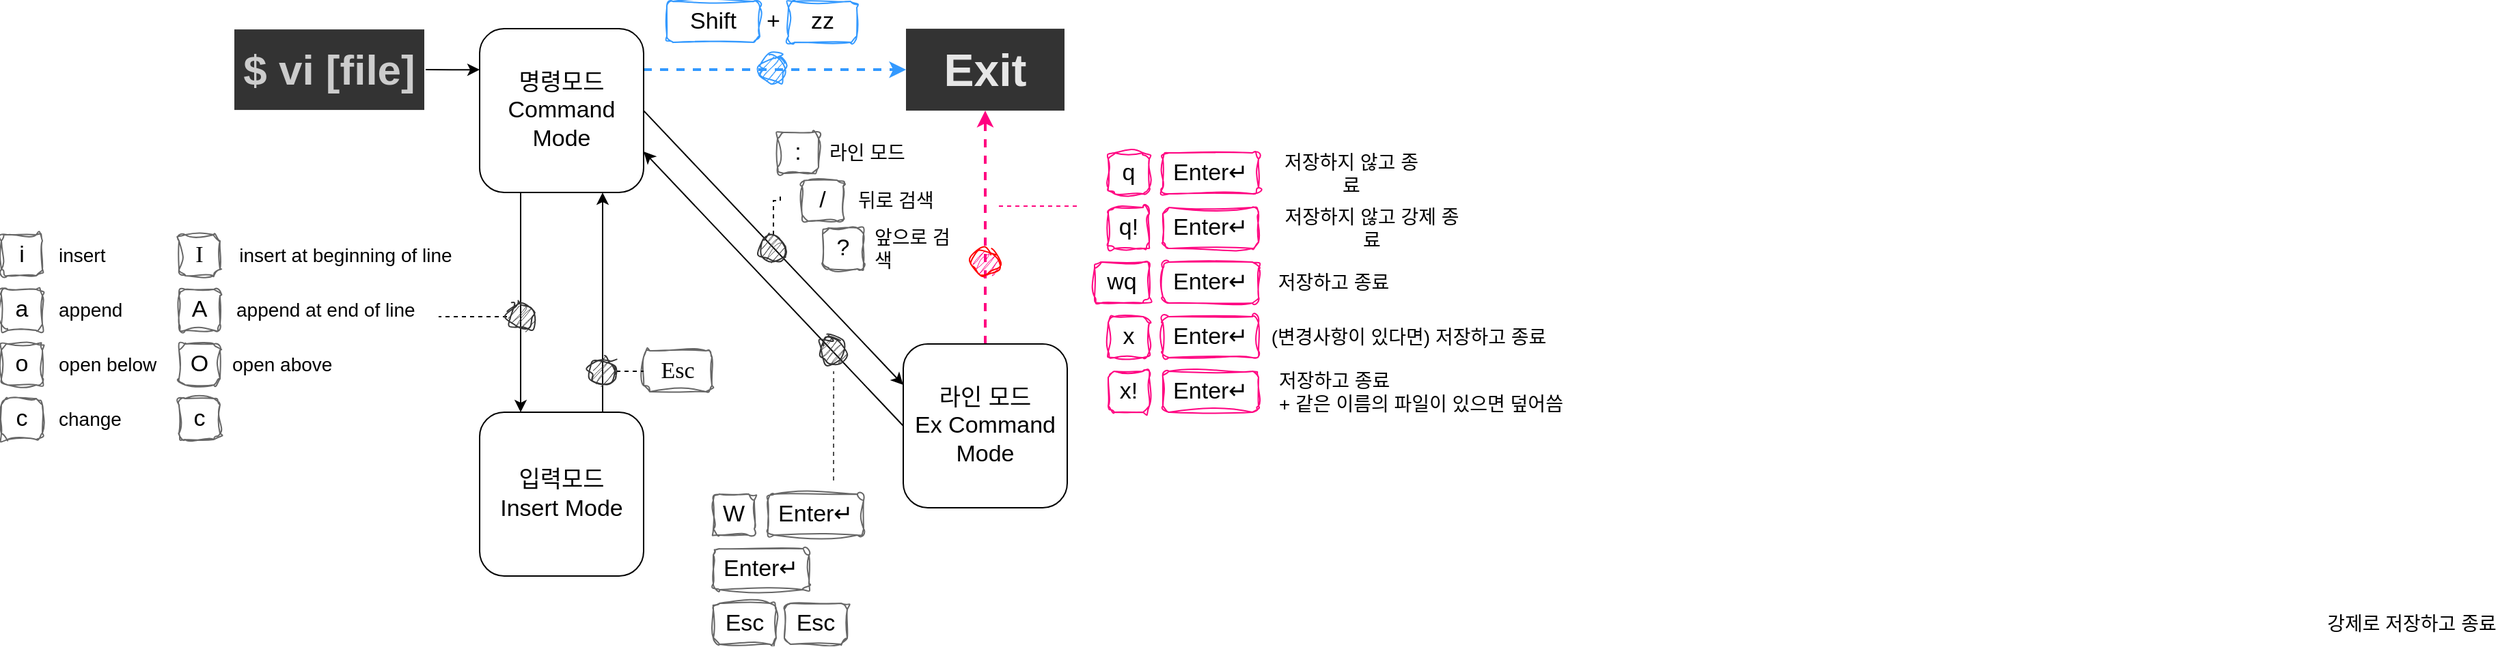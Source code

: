 <mxfile version="24.7.17">
  <diagram name="페이지-1" id="JVcatMTU0o09BLVyRSA2">
    <mxGraphModel dx="1811" dy="718" grid="1" gridSize="10" guides="1" tooltips="1" connect="1" arrows="1" fold="1" page="1" pageScale="1" pageWidth="827" pageHeight="1169" math="0" shadow="0">
      <root>
        <mxCell id="0" />
        <mxCell id="1" parent="0" />
        <mxCell id="bQGfLzd38cf1VY2kz6z3-74" style="edgeStyle=orthogonalEdgeStyle;rounded=0;orthogonalLoop=1;jettySize=auto;html=1;exitX=0.5;exitY=0;exitDx=0;exitDy=0;entryX=0.5;entryY=1;entryDx=0;entryDy=0;fillColor=#d80073;strokeColor=#FF0080;dashed=1;strokeWidth=2;" parent="1" source="bQGfLzd38cf1VY2kz6z3-5" target="bQGfLzd38cf1VY2kz6z3-8" edge="1">
          <mxGeometry relative="1" as="geometry" />
        </mxCell>
        <mxCell id="bQGfLzd38cf1VY2kz6z3-13" style="rounded=0;orthogonalLoop=1;jettySize=auto;html=1;exitX=0.25;exitY=1;exitDx=0;exitDy=0;entryX=0.25;entryY=0;entryDx=0;entryDy=0;" parent="1" source="bQGfLzd38cf1VY2kz6z3-3" target="bQGfLzd38cf1VY2kz6z3-4" edge="1">
          <mxGeometry relative="1" as="geometry">
            <Array as="points" />
          </mxGeometry>
        </mxCell>
        <mxCell id="bQGfLzd38cf1VY2kz6z3-16" style="rounded=0;orthogonalLoop=1;jettySize=auto;html=1;exitX=1;exitY=0.5;exitDx=0;exitDy=0;entryX=0;entryY=0.25;entryDx=0;entryDy=0;" parent="1" source="bQGfLzd38cf1VY2kz6z3-3" target="bQGfLzd38cf1VY2kz6z3-5" edge="1">
          <mxGeometry relative="1" as="geometry" />
        </mxCell>
        <mxCell id="bQGfLzd38cf1VY2kz6z3-21" style="rounded=0;orthogonalLoop=1;jettySize=auto;html=1;exitX=1;exitY=0.25;exitDx=0;exitDy=0;entryX=0;entryY=0.5;entryDx=0;entryDy=0;dashed=1;fillColor=#60a917;strokeColor=#3399FF;strokeWidth=2;edgeStyle=orthogonalEdgeStyle;" parent="1" source="bQGfLzd38cf1VY2kz6z3-3" target="bQGfLzd38cf1VY2kz6z3-8" edge="1">
          <mxGeometry relative="1" as="geometry" />
        </mxCell>
        <mxCell id="bQGfLzd38cf1VY2kz6z3-3" value="&lt;font style=&quot;font-size: 17px;&quot;&gt;명령모드&lt;/font&gt;&lt;div&gt;&lt;span style=&quot;font-size: 17px;&quot;&gt;Command Mode&lt;/span&gt;&lt;/div&gt;" style="rounded=1;whiteSpace=wrap;html=1;" parent="1" vertex="1">
          <mxGeometry x="200" y="119.05" width="120" height="120" as="geometry" />
        </mxCell>
        <mxCell id="bQGfLzd38cf1VY2kz6z3-15" style="rounded=0;orthogonalLoop=1;jettySize=auto;html=1;exitX=0.75;exitY=0;exitDx=0;exitDy=0;entryX=0.75;entryY=1;entryDx=0;entryDy=0;" parent="1" source="bQGfLzd38cf1VY2kz6z3-4" target="bQGfLzd38cf1VY2kz6z3-3" edge="1">
          <mxGeometry relative="1" as="geometry">
            <Array as="points" />
          </mxGeometry>
        </mxCell>
        <mxCell id="bQGfLzd38cf1VY2kz6z3-4" value="&lt;font style=&quot;font-size: 17px;&quot;&gt;입력모드&lt;/font&gt;&lt;div&gt;&lt;font style=&quot;font-size: 17px;&quot;&gt;Insert Mode&lt;/font&gt;&lt;/div&gt;" style="rounded=1;whiteSpace=wrap;html=1;" parent="1" vertex="1">
          <mxGeometry x="200" y="400" width="120" height="120" as="geometry" />
        </mxCell>
        <mxCell id="bQGfLzd38cf1VY2kz6z3-18" style="rounded=0;orthogonalLoop=1;jettySize=auto;html=1;exitX=0;exitY=0.5;exitDx=0;exitDy=0;entryX=1;entryY=0.75;entryDx=0;entryDy=0;" parent="1" source="bQGfLzd38cf1VY2kz6z3-5" target="bQGfLzd38cf1VY2kz6z3-3" edge="1">
          <mxGeometry relative="1" as="geometry" />
        </mxCell>
        <mxCell id="bQGfLzd38cf1VY2kz6z3-5" value="&lt;span style=&quot;font-size: 17px;&quot;&gt;라인 모드&lt;/span&gt;&lt;div&gt;&lt;span style=&quot;font-size: 17px;&quot;&gt;Ex Command Mode&lt;/span&gt;&lt;/div&gt;" style="rounded=1;whiteSpace=wrap;html=1;" parent="1" vertex="1">
          <mxGeometry x="510" y="350" width="120" height="120" as="geometry" />
        </mxCell>
        <mxCell id="bQGfLzd38cf1VY2kz6z3-8" value="&lt;font style=&quot;font-size: 33px;&quot;&gt;&lt;b&gt;Exit&lt;/b&gt;&lt;/font&gt;" style="text;strokeColor=none;align=center;fillColor=#333333;html=1;verticalAlign=middle;whiteSpace=wrap;rounded=0;fontColor=#E6E6E6;" parent="1" vertex="1">
          <mxGeometry x="512" y="119.05" width="116" height="60" as="geometry" />
        </mxCell>
        <mxCell id="bQGfLzd38cf1VY2kz6z3-72" style="edgeStyle=orthogonalEdgeStyle;rounded=0;orthogonalLoop=1;jettySize=auto;html=1;exitX=1;exitY=0.5;exitDx=0;exitDy=0;entryX=0;entryY=0.25;entryDx=0;entryDy=0;" parent="1" source="bQGfLzd38cf1VY2kz6z3-22" target="bQGfLzd38cf1VY2kz6z3-3" edge="1">
          <mxGeometry relative="1" as="geometry" />
        </mxCell>
        <mxCell id="bQGfLzd38cf1VY2kz6z3-22" value="&lt;font size=&quot;1&quot; style=&quot;&quot;&gt;&lt;b style=&quot;font-size: 31px;&quot;&gt;$ vi [file]&lt;/b&gt;&lt;/font&gt;" style="text;strokeColor=#FFFFFF;align=center;fillColor=#333333;html=1;verticalAlign=middle;whiteSpace=wrap;rounded=0;fontColor=#CCCCCC;" parent="1" vertex="1">
          <mxGeometry x="20" y="119.05" width="140" height="60" as="geometry" />
        </mxCell>
        <mxCell id="bQGfLzd38cf1VY2kz6z3-25" value="&lt;span style=&quot;font-size: 17px;&quot;&gt;Enter↵&lt;/span&gt;" style="rounded=1;whiteSpace=wrap;html=1;strokeColor=#FF0080;glass=0;shadow=0;sketch=1;curveFitting=1;jiggle=2;" parent="1" vertex="1">
          <mxGeometry x="700" y="210" width="70" height="30" as="geometry" />
        </mxCell>
        <mxCell id="bQGfLzd38cf1VY2kz6z3-26" value="&lt;span style=&quot;font-size: 17px;&quot;&gt;q&lt;/span&gt;" style="rounded=1;whiteSpace=wrap;html=1;strokeColor=#FF0080;shadow=0;sketch=1;curveFitting=1;jiggle=2;" parent="1" vertex="1">
          <mxGeometry x="660" y="210" width="30" height="30" as="geometry" />
        </mxCell>
        <mxCell id="bQGfLzd38cf1VY2kz6z3-27" value="&lt;span style=&quot;font-size: 17px;&quot;&gt;Enter↵&lt;/span&gt;" style="rounded=1;whiteSpace=wrap;html=1;strokeColor=#FF0080;shadow=0;sketch=1;curveFitting=1;jiggle=2;" parent="1" vertex="1">
          <mxGeometry x="700" y="250" width="70" height="30" as="geometry" />
        </mxCell>
        <mxCell id="bQGfLzd38cf1VY2kz6z3-28" value="&lt;span style=&quot;font-size: 17px;&quot;&gt;q!&lt;/span&gt;" style="rounded=1;whiteSpace=wrap;html=1;strokeColor=#FF0080;shadow=0;sketch=1;curveFitting=1;jiggle=2;" parent="1" vertex="1">
          <mxGeometry x="660" y="250" width="30" height="30" as="geometry" />
        </mxCell>
        <mxCell id="bQGfLzd38cf1VY2kz6z3-29" value="&lt;span style=&quot;font-size: 17px;&quot;&gt;Enter↵&lt;/span&gt;" style="rounded=1;whiteSpace=wrap;html=1;strokeColor=#FF0080;shadow=0;sketch=1;curveFitting=1;jiggle=2;" parent="1" vertex="1">
          <mxGeometry x="700" y="290" width="70" height="30" as="geometry" />
        </mxCell>
        <mxCell id="bQGfLzd38cf1VY2kz6z3-30" value="&lt;span style=&quot;font-size: 17px;&quot;&gt;wq&lt;/span&gt;" style="rounded=1;whiteSpace=wrap;html=1;strokeColor=#FF0080;shadow=0;sketch=1;curveFitting=1;jiggle=2;" parent="1" vertex="1">
          <mxGeometry x="650" y="290" width="40" height="30" as="geometry" />
        </mxCell>
        <mxCell id="bQGfLzd38cf1VY2kz6z3-31" value="&lt;span style=&quot;font-size: 17px;&quot;&gt;Enter↵&lt;/span&gt;" style="rounded=1;whiteSpace=wrap;html=1;strokeColor=#FF0080;shadow=0;sketch=1;curveFitting=1;jiggle=2;" parent="1" vertex="1">
          <mxGeometry x="700" y="330" width="70" height="30" as="geometry" />
        </mxCell>
        <mxCell id="bQGfLzd38cf1VY2kz6z3-32" value="&lt;span style=&quot;font-size: 17px;&quot;&gt;x&lt;/span&gt;" style="rounded=1;whiteSpace=wrap;html=1;strokeColor=#FF0080;shadow=0;sketch=1;curveFitting=1;jiggle=2;" parent="1" vertex="1">
          <mxGeometry x="660" y="330" width="30" height="30" as="geometry" />
        </mxCell>
        <mxCell id="bQGfLzd38cf1VY2kz6z3-33" value="&lt;font style=&quot;font-size: 14px;&quot;&gt;저장하지 않고 종료&lt;/font&gt;" style="rounded=1;whiteSpace=wrap;html=1;strokeColor=none;fillColor=none;" parent="1" vertex="1">
          <mxGeometry x="782.5" y="210" width="110" height="30" as="geometry" />
        </mxCell>
        <mxCell id="bQGfLzd38cf1VY2kz6z3-34" value="&lt;font style=&quot;font-size: 14px;&quot;&gt;저장하지 않고 강제 종료&lt;/font&gt;" style="rounded=1;whiteSpace=wrap;html=1;strokeColor=none;fillColor=none;" parent="1" vertex="1">
          <mxGeometry x="782.5" y="250" width="140" height="30" as="geometry" />
        </mxCell>
        <mxCell id="bQGfLzd38cf1VY2kz6z3-35" value="&lt;span style=&quot;font-size: 14px;&quot;&gt;저장하고 종료&lt;/span&gt;" style="rounded=1;whiteSpace=wrap;html=1;strokeColor=none;fillColor=none;" parent="1" vertex="1">
          <mxGeometry x="770" y="290" width="110" height="30" as="geometry" />
        </mxCell>
        <mxCell id="bQGfLzd38cf1VY2kz6z3-36" value="&lt;span style=&quot;font-size: 14px;&quot;&gt;강제로 저장하고 종료&lt;/span&gt;" style="rounded=1;whiteSpace=wrap;html=1;strokeColor=none;fillColor=none;" parent="1" vertex="1">
          <mxGeometry x="1550" y="540" width="127.5" height="30" as="geometry" />
        </mxCell>
        <mxCell id="bQGfLzd38cf1VY2kz6z3-37" value="&lt;span style=&quot;font-size: 17px;&quot;&gt;zz&lt;/span&gt;" style="rounded=1;whiteSpace=wrap;html=1;strokeColor=#3399FF;shadow=0;sketch=1;curveFitting=1;jiggle=2;" parent="1" vertex="1">
          <mxGeometry x="426" y="99.05" width="50" height="30" as="geometry" />
        </mxCell>
        <mxCell id="bQGfLzd38cf1VY2kz6z3-39" value="&lt;span style=&quot;font-size: 17px;&quot;&gt;i&lt;/span&gt;" style="rounded=1;whiteSpace=wrap;html=1;strokeColor=#666666;shadow=0;sketch=1;curveFitting=1;jiggle=2;" parent="1" vertex="1">
          <mxGeometry x="-150" y="270" width="30" height="30" as="geometry" />
        </mxCell>
        <mxCell id="bQGfLzd38cf1VY2kz6z3-40" value="&lt;span style=&quot;font-size: 17px;&quot;&gt;a&lt;/span&gt;" style="rounded=1;whiteSpace=wrap;html=1;strokeColor=#666666;shadow=0;sketch=1;curveFitting=1;jiggle=2;" parent="1" vertex="1">
          <mxGeometry x="-150" y="310" width="30" height="30" as="geometry" />
        </mxCell>
        <mxCell id="bQGfLzd38cf1VY2kz6z3-41" value="&lt;span style=&quot;font-size: 17px;&quot;&gt;o&lt;/span&gt;" style="rounded=1;whiteSpace=wrap;html=1;strokeColor=#666666;shadow=0;sketch=1;curveFitting=1;jiggle=2;" parent="1" vertex="1">
          <mxGeometry x="-150" y="350" width="30" height="30" as="geometry" />
        </mxCell>
        <mxCell id="bQGfLzd38cf1VY2kz6z3-42" value="&lt;span style=&quot;font-size: 17px;&quot;&gt;c&lt;/span&gt;" style="rounded=1;whiteSpace=wrap;html=1;strokeColor=#666666;shadow=0;sketch=1;curveFitting=1;jiggle=2;" parent="1" vertex="1">
          <mxGeometry x="-150" y="390" width="30" height="30" as="geometry" />
        </mxCell>
        <mxCell id="bQGfLzd38cf1VY2kz6z3-43" value="&lt;span style=&quot;font-size: 17px;&quot;&gt;&lt;font face=&quot;Tahoma&quot;&gt;I&lt;/font&gt;&lt;/span&gt;" style="rounded=1;whiteSpace=wrap;html=1;strokeColor=#666666;shadow=0;sketch=1;curveFitting=1;jiggle=2;" parent="1" vertex="1">
          <mxGeometry x="-20" y="270" width="30" height="30" as="geometry" />
        </mxCell>
        <mxCell id="bQGfLzd38cf1VY2kz6z3-44" value="&lt;span style=&quot;font-size: 17px;&quot;&gt;A&lt;/span&gt;" style="rounded=1;whiteSpace=wrap;html=1;strokeColor=#666666;shadow=0;sketch=1;curveFitting=1;jiggle=2;" parent="1" vertex="1">
          <mxGeometry x="-20" y="310" width="30" height="30" as="geometry" />
        </mxCell>
        <mxCell id="bQGfLzd38cf1VY2kz6z3-45" value="&lt;span style=&quot;font-size: 17px;&quot;&gt;O&lt;/span&gt;" style="rounded=1;whiteSpace=wrap;html=1;strokeColor=#666666;shadow=0;sketch=1;curveFitting=1;jiggle=2;" parent="1" vertex="1">
          <mxGeometry x="-20" y="350" width="30" height="30" as="geometry" />
        </mxCell>
        <mxCell id="bQGfLzd38cf1VY2kz6z3-46" value="&lt;span style=&quot;font-size: 17px;&quot;&gt;c&lt;/span&gt;" style="rounded=1;whiteSpace=wrap;html=1;strokeColor=#666666;shadow=0;sketch=1;curveFitting=1;jiggle=2;" parent="1" vertex="1">
          <mxGeometry x="-20" y="390" width="30" height="30" as="geometry" />
        </mxCell>
        <mxCell id="bQGfLzd38cf1VY2kz6z3-47" value="&lt;font style=&quot;font-size: 14px;&quot;&gt;insert&lt;/font&gt;" style="rounded=1;whiteSpace=wrap;html=1;strokeColor=none;fillColor=none;align=left;" parent="1" vertex="1">
          <mxGeometry x="-110" y="270" width="50" height="30" as="geometry" />
        </mxCell>
        <mxCell id="bQGfLzd38cf1VY2kz6z3-48" value="&lt;span style=&quot;font-size: 14px;&quot;&gt;append&lt;/span&gt;" style="rounded=1;whiteSpace=wrap;html=1;strokeColor=none;fillColor=none;align=left;" parent="1" vertex="1">
          <mxGeometry x="-110" y="310" width="50" height="30" as="geometry" />
        </mxCell>
        <mxCell id="bQGfLzd38cf1VY2kz6z3-49" value="&lt;span style=&quot;font-size: 14px;&quot;&gt;open below&lt;/span&gt;" style="rounded=1;whiteSpace=wrap;html=1;strokeColor=none;fillColor=none;align=left;" parent="1" vertex="1">
          <mxGeometry x="-110" y="350" width="80" height="30" as="geometry" />
        </mxCell>
        <mxCell id="bQGfLzd38cf1VY2kz6z3-50" value="&lt;span style=&quot;font-size: 14px;&quot;&gt;change&lt;/span&gt;" style="rounded=1;whiteSpace=wrap;html=1;strokeColor=none;fillColor=none;align=left;" parent="1" vertex="1">
          <mxGeometry x="-110" y="390" width="50" height="30" as="geometry" />
        </mxCell>
        <mxCell id="bQGfLzd38cf1VY2kz6z3-51" value="&lt;span style=&quot;font-size: 14px;&quot;&gt;insert at beginning of line&lt;/span&gt;" style="rounded=1;whiteSpace=wrap;html=1;strokeColor=none;fillColor=none;" parent="1" vertex="1">
          <mxGeometry x="17" y="270" width="170" height="30" as="geometry" />
        </mxCell>
        <mxCell id="bQGfLzd38cf1VY2kz6z3-52" value="&lt;span style=&quot;font-size: 14px;&quot;&gt;append at end of line&lt;/span&gt;" style="rounded=1;whiteSpace=wrap;html=1;strokeColor=none;fillColor=none;align=left;" parent="1" vertex="1">
          <mxGeometry x="20" y="310" width="140" height="30" as="geometry" />
        </mxCell>
        <mxCell id="bQGfLzd38cf1VY2kz6z3-53" value="&lt;span style=&quot;font-size: 14px;&quot;&gt;open above&lt;/span&gt;" style="rounded=1;whiteSpace=wrap;html=1;strokeColor=none;fillColor=none;align=left;" parent="1" vertex="1">
          <mxGeometry x="17" y="350" width="150" height="30" as="geometry" />
        </mxCell>
        <mxCell id="bQGfLzd38cf1VY2kz6z3-54" value="&lt;span style=&quot;font-size: 17px;&quot;&gt;&lt;font face=&quot;Tahoma&quot;&gt;Esc&lt;/font&gt;&lt;/span&gt;" style="rounded=1;whiteSpace=wrap;html=1;strokeColor=#666666;shadow=0;sketch=1;curveFitting=1;jiggle=2;" parent="1" vertex="1">
          <mxGeometry x="320" y="355" width="50" height="30" as="geometry" />
        </mxCell>
        <mxCell id="bQGfLzd38cf1VY2kz6z3-61" style="edgeStyle=orthogonalEdgeStyle;rounded=0;orthogonalLoop=1;jettySize=auto;html=1;exitX=1;exitY=0.5;exitDx=0;exitDy=0;fillColor=#d80073;strokeColor=#FF0080;endArrow=none;endFill=0;dashed=1;" parent="1" edge="1">
          <mxGeometry relative="1" as="geometry">
            <mxPoint x="640" y="249.05" as="targetPoint" />
            <mxPoint x="580.0" y="249.05" as="sourcePoint" />
          </mxGeometry>
        </mxCell>
        <mxCell id="bQGfLzd38cf1VY2kz6z3-62" value="&lt;span style=&quot;font-size: 17px;&quot;&gt;Enter↵&lt;/span&gt;" style="rounded=1;whiteSpace=wrap;html=1;strokeColor=#FF0080;shadow=0;sketch=1;curveFitting=1;jiggle=2;" parent="1" vertex="1">
          <mxGeometry x="700" y="370" width="70" height="30" as="geometry" />
        </mxCell>
        <mxCell id="bQGfLzd38cf1VY2kz6z3-63" value="&lt;span style=&quot;font-size: 17px;&quot;&gt;x!&lt;/span&gt;" style="rounded=1;whiteSpace=wrap;html=1;strokeColor=#FF0080;shadow=0;sketch=1;curveFitting=1;jiggle=2;" parent="1" vertex="1">
          <mxGeometry x="660" y="370" width="30" height="30" as="geometry" />
        </mxCell>
        <mxCell id="bQGfLzd38cf1VY2kz6z3-64" value="&lt;span style=&quot;font-size: 14px;&quot;&gt;(변경사항이 있다면) 저장하고 종료&lt;/span&gt;" style="rounded=1;whiteSpace=wrap;html=1;strokeColor=none;fillColor=none;" parent="1" vertex="1">
          <mxGeometry x="770" y="330" width="220" height="30" as="geometry" />
        </mxCell>
        <mxCell id="bQGfLzd38cf1VY2kz6z3-65" value="&lt;span style=&quot;font-size: 14px;&quot;&gt;저장하고 종료&lt;/span&gt;&lt;div&gt;&lt;span style=&quot;font-size: 14px;&quot;&gt;+ 같은 이름의 파일이 있으면 덮어씀&lt;/span&gt;&lt;/div&gt;" style="rounded=1;whiteSpace=wrap;html=1;strokeColor=none;fillColor=none;align=left;" parent="1" vertex="1">
          <mxGeometry x="782.5" y="370" width="220" height="30" as="geometry" />
        </mxCell>
        <mxCell id="bQGfLzd38cf1VY2kz6z3-67" style="edgeStyle=orthogonalEdgeStyle;rounded=0;orthogonalLoop=1;jettySize=auto;html=1;endArrow=none;endFill=0;dashed=1;" parent="1" source="bQGfLzd38cf1VY2kz6z3-66" edge="1">
          <mxGeometry relative="1" as="geometry">
            <mxPoint x="170" y="330" as="targetPoint" />
          </mxGeometry>
        </mxCell>
        <mxCell id="bQGfLzd38cf1VY2kz6z3-66" value="" style="ellipse;whiteSpace=wrap;html=1;aspect=fixed;sketch=1;curveFitting=1;jiggle=2;fillColor=#4D4D4D;strokeColor=#333333;" parent="1" vertex="1">
          <mxGeometry x="220" y="320" width="20" height="20" as="geometry" />
        </mxCell>
        <mxCell id="bQGfLzd38cf1VY2kz6z3-70" style="edgeStyle=orthogonalEdgeStyle;rounded=0;orthogonalLoop=1;jettySize=auto;html=1;exitX=1;exitY=0.5;exitDx=0;exitDy=0;entryX=0;entryY=0.5;entryDx=0;entryDy=0;dashed=1;endArrow=none;endFill=0;" parent="1" source="bQGfLzd38cf1VY2kz6z3-68" target="bQGfLzd38cf1VY2kz6z3-54" edge="1">
          <mxGeometry relative="1" as="geometry" />
        </mxCell>
        <mxCell id="bQGfLzd38cf1VY2kz6z3-68" value="" style="ellipse;whiteSpace=wrap;html=1;aspect=fixed;sketch=1;curveFitting=1;jiggle=2;fillColor=#4D4D4D;strokeColor=#333333;" parent="1" vertex="1">
          <mxGeometry x="280" y="360" width="20" height="20" as="geometry" />
        </mxCell>
        <mxCell id="bQGfLzd38cf1VY2kz6z3-57" value="" style="ellipse;whiteSpace=wrap;html=1;aspect=fixed;sketch=1;curveFitting=1;jiggle=2;fillColor=#FF0080;strokeColor=#FF0000;" parent="1" vertex="1">
          <mxGeometry x="560" y="280" width="20" height="20" as="geometry" />
        </mxCell>
        <mxCell id="bQGfLzd38cf1VY2kz6z3-75" value="" style="ellipse;whiteSpace=wrap;html=1;aspect=fixed;sketch=1;curveFitting=1;jiggle=2;fillColor=#3399FF;strokeColor=#3399FF;" parent="1" vertex="1">
          <mxGeometry x="405" y="139.05" width="20" height="20" as="geometry" />
        </mxCell>
        <mxCell id="bQGfLzd38cf1VY2kz6z3-76" value="&lt;span style=&quot;font-size: 17px;&quot;&gt;Enter↵&lt;/span&gt;" style="rounded=1;whiteSpace=wrap;html=1;strokeColor=#666666;glass=0;shadow=0;sketch=1;curveFitting=1;jiggle=2;" parent="1" vertex="1">
          <mxGeometry x="411" y="460" width="70" height="30" as="geometry" />
        </mxCell>
        <mxCell id="bQGfLzd38cf1VY2kz6z3-77" value="&lt;span style=&quot;font-size: 17px;&quot;&gt;W&lt;/span&gt;" style="rounded=1;whiteSpace=wrap;html=1;strokeColor=#666666;shadow=0;sketch=1;curveFitting=1;jiggle=2;" parent="1" vertex="1">
          <mxGeometry x="371" y="460" width="30" height="30" as="geometry" />
        </mxCell>
        <mxCell id="bQGfLzd38cf1VY2kz6z3-78" value="&lt;span style=&quot;font-size: 17px;&quot;&gt;Enter↵&lt;/span&gt;" style="rounded=1;whiteSpace=wrap;html=1;strokeColor=#666666;glass=0;shadow=0;sketch=1;curveFitting=1;jiggle=2;" parent="1" vertex="1">
          <mxGeometry x="371" y="500" width="70" height="30" as="geometry" />
        </mxCell>
        <mxCell id="bQGfLzd38cf1VY2kz6z3-79" value="&lt;span style=&quot;font-size: 17px;&quot;&gt;Esc&lt;/span&gt;" style="rounded=1;whiteSpace=wrap;html=1;strokeColor=#666666;glass=0;shadow=0;sketch=1;curveFitting=1;jiggle=2;" parent="1" vertex="1">
          <mxGeometry x="371" y="540" width="46" height="30" as="geometry" />
        </mxCell>
        <mxCell id="bQGfLzd38cf1VY2kz6z3-80" value="&lt;span style=&quot;font-size: 17px;&quot;&gt;Esc&lt;/span&gt;" style="rounded=1;whiteSpace=wrap;html=1;strokeColor=#666666;glass=0;shadow=0;sketch=1;curveFitting=1;jiggle=2;" parent="1" vertex="1">
          <mxGeometry x="423" y="540" width="46" height="30" as="geometry" />
        </mxCell>
        <mxCell id="bQGfLzd38cf1VY2kz6z3-81" value="" style="endArrow=none;html=1;rounded=0;strokeWidth=1;dashed=1;strokeColor=#4D4D4D;" parent="1" edge="1">
          <mxGeometry width="50" height="50" relative="1" as="geometry">
            <mxPoint x="459" y="450" as="sourcePoint" />
            <mxPoint x="459.05" y="370" as="targetPoint" />
          </mxGeometry>
        </mxCell>
        <mxCell id="bQGfLzd38cf1VY2kz6z3-82" value="" style="ellipse;whiteSpace=wrap;html=1;aspect=fixed;sketch=1;curveFitting=1;jiggle=2;fillColor=#4D4D4D;strokeColor=#333333;" parent="1" vertex="1">
          <mxGeometry x="448" y="345" width="20" height="20" as="geometry" />
        </mxCell>
        <mxCell id="bQGfLzd38cf1VY2kz6z3-89" style="edgeStyle=orthogonalEdgeStyle;rounded=0;orthogonalLoop=1;jettySize=auto;html=1;exitX=0.5;exitY=0;exitDx=0;exitDy=0;endArrow=none;endFill=0;dashed=1;" parent="1" source="bQGfLzd38cf1VY2kz6z3-83" edge="1">
          <mxGeometry relative="1" as="geometry">
            <mxPoint x="420" y="240" as="targetPoint" />
            <Array as="points">
              <mxPoint x="415" y="245" />
            </Array>
          </mxGeometry>
        </mxCell>
        <mxCell id="bQGfLzd38cf1VY2kz6z3-83" value="" style="ellipse;whiteSpace=wrap;html=1;aspect=fixed;sketch=1;curveFitting=1;jiggle=2;fillColor=#4D4D4D;strokeColor=#333333;" parent="1" vertex="1">
          <mxGeometry x="405" y="270" width="20" height="20" as="geometry" />
        </mxCell>
        <mxCell id="bQGfLzd38cf1VY2kz6z3-84" value="&lt;span style=&quot;font-size: 17px;&quot;&gt;:&lt;/span&gt;" style="rounded=1;whiteSpace=wrap;html=1;strokeColor=#666666;shadow=0;sketch=1;curveFitting=1;jiggle=2;" parent="1" vertex="1">
          <mxGeometry x="418" y="195" width="30" height="30" as="geometry" />
        </mxCell>
        <mxCell id="bQGfLzd38cf1VY2kz6z3-85" value="&lt;span style=&quot;font-size: 17px;&quot;&gt;/&lt;/span&gt;" style="rounded=1;whiteSpace=wrap;html=1;strokeColor=#666666;shadow=0;sketch=1;curveFitting=1;jiggle=2;" parent="1" vertex="1">
          <mxGeometry x="436" y="230" width="30" height="30" as="geometry" />
        </mxCell>
        <mxCell id="bQGfLzd38cf1VY2kz6z3-86" value="&lt;span style=&quot;font-size: 17px;&quot;&gt;?&lt;/span&gt;" style="rounded=1;whiteSpace=wrap;html=1;strokeColor=#666666;shadow=0;sketch=1;curveFitting=1;jiggle=2;" parent="1" vertex="1">
          <mxGeometry x="451" y="265" width="30" height="30" as="geometry" />
        </mxCell>
        <mxCell id="bQGfLzd38cf1VY2kz6z3-87" value="&lt;span style=&quot;font-size: 14px;&quot;&gt;뒤로 검색&lt;/span&gt;" style="rounded=1;whiteSpace=wrap;html=1;strokeColor=none;fillColor=none;align=left;" parent="1" vertex="1">
          <mxGeometry x="475" y="230" width="60" height="30" as="geometry" />
        </mxCell>
        <mxCell id="bQGfLzd38cf1VY2kz6z3-88" value="&lt;span style=&quot;font-size: 14px;&quot;&gt;앞으로 검색&lt;/span&gt;" style="rounded=1;whiteSpace=wrap;html=1;strokeColor=none;fillColor=none;align=left;" parent="1" vertex="1">
          <mxGeometry x="487" y="265" width="70" height="30" as="geometry" />
        </mxCell>
        <mxCell id="bQGfLzd38cf1VY2kz6z3-90" value="&lt;span style=&quot;font-size: 14px;&quot;&gt;라인 모드&lt;/span&gt;" style="rounded=1;whiteSpace=wrap;html=1;strokeColor=none;fillColor=none;align=left;" parent="1" vertex="1">
          <mxGeometry x="454" y="195" width="60" height="30" as="geometry" />
        </mxCell>
        <mxCell id="hh44lwQaiidYoC56tBRW-1" value="&lt;span style=&quot;font-size: 17px;&quot;&gt;Shift&lt;/span&gt;" style="rounded=1;whiteSpace=wrap;html=1;strokeColor=#3399FF;shadow=0;sketch=1;curveFitting=1;jiggle=2;" parent="1" vertex="1">
          <mxGeometry x="337" y="99.05" width="68" height="30" as="geometry" />
        </mxCell>
        <mxCell id="hh44lwQaiidYoC56tBRW-2" value="&lt;span style=&quot;font-size: 17px;&quot;&gt;+&lt;/span&gt;" style="rounded=1;whiteSpace=wrap;html=1;strokeColor=none;shadow=0;sketch=1;curveFitting=1;jiggle=2;fillColor=none;" parent="1" vertex="1">
          <mxGeometry x="381" y="99.05" width="68" height="30" as="geometry" />
        </mxCell>
      </root>
    </mxGraphModel>
  </diagram>
</mxfile>
